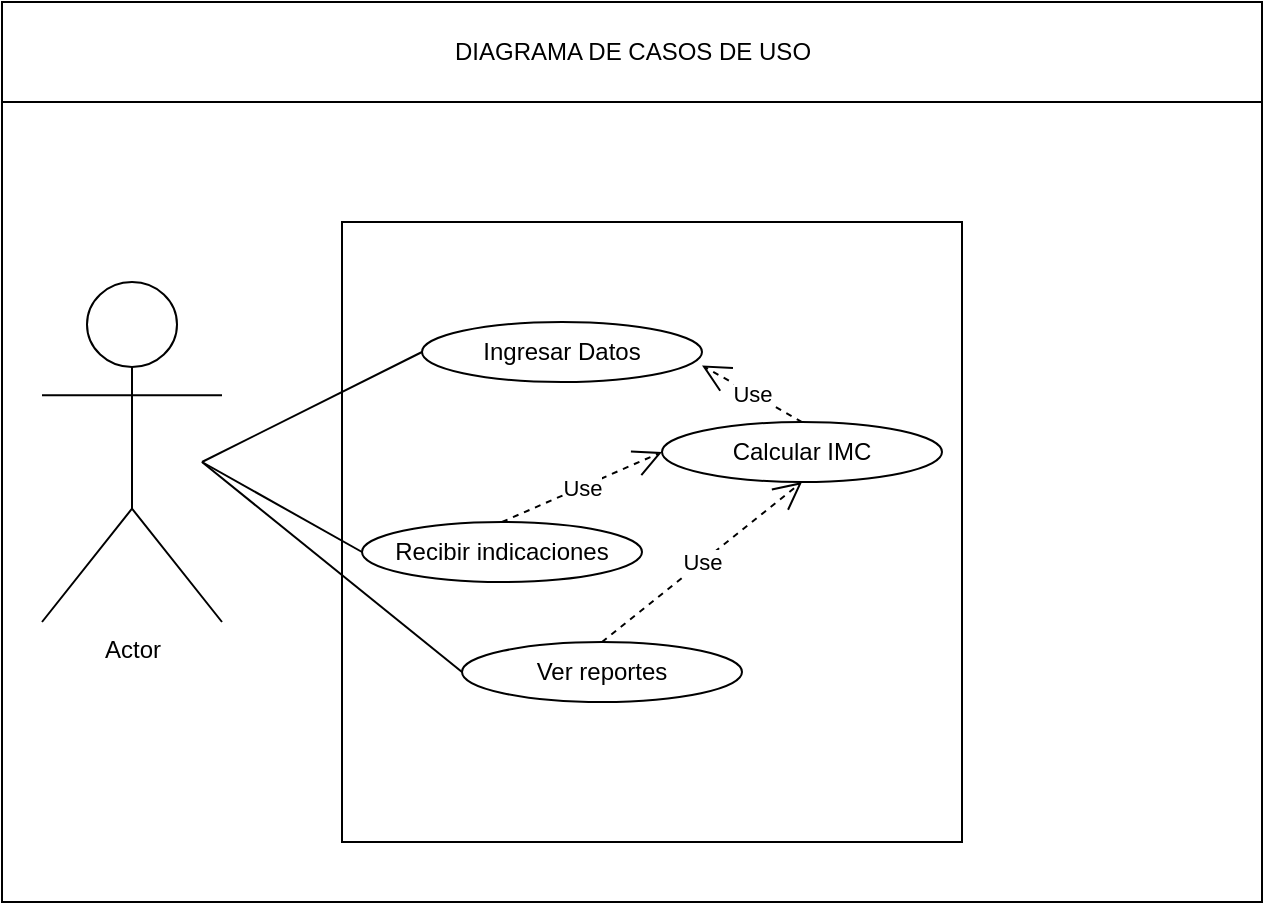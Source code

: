 <mxfile version="15.1.4" type="device"><diagram id="nOsIvL5W248uzxSkSCTY" name="Page-1"><mxGraphModel dx="571" dy="568" grid="1" gridSize="10" guides="1" tooltips="1" connect="1" arrows="1" fold="1" page="1" pageScale="1" pageWidth="827" pageHeight="1169" math="0" shadow="0"><root><mxCell id="0"/><mxCell id="1" parent="0"/><mxCell id="CqgmwtY47GR0zlgb0FI0-22" value="Object" style="html=1;" vertex="1" parent="1"><mxGeometry x="130" y="200" width="630" height="450" as="geometry"/></mxCell><mxCell id="CqgmwtY47GR0zlgb0FI0-1" value="Actor" style="shape=umlActor;verticalLabelPosition=bottom;verticalAlign=top;html=1;outlineConnect=0;" vertex="1" parent="1"><mxGeometry x="150" y="340" width="90" height="170" as="geometry"/></mxCell><mxCell id="CqgmwtY47GR0zlgb0FI0-2" value="" style="whiteSpace=wrap;html=1;aspect=fixed;" vertex="1" parent="1"><mxGeometry x="300" y="310" width="310" height="310" as="geometry"/></mxCell><mxCell id="CqgmwtY47GR0zlgb0FI0-3" value="Ingresar Datos" style="ellipse;whiteSpace=wrap;html=1;" vertex="1" parent="1"><mxGeometry x="340" y="360" width="140" height="30" as="geometry"/></mxCell><mxCell id="CqgmwtY47GR0zlgb0FI0-4" value="Calcular&amp;nbsp;&lt;span&gt;IMC&lt;/span&gt;" style="ellipse;whiteSpace=wrap;html=1;" vertex="1" parent="1"><mxGeometry x="460" y="410" width="140" height="30" as="geometry"/></mxCell><mxCell id="CqgmwtY47GR0zlgb0FI0-18" style="rounded=0;orthogonalLoop=1;jettySize=auto;html=1;exitX=0;exitY=0.5;exitDx=0;exitDy=0;endArrow=none;endFill=0;strokeColor=#000000;" edge="1" parent="1" source="CqgmwtY47GR0zlgb0FI0-5"><mxGeometry relative="1" as="geometry"><mxPoint x="230" y="430" as="targetPoint"/></mxGeometry></mxCell><mxCell id="CqgmwtY47GR0zlgb0FI0-5" value="Recibir indicaciones" style="ellipse;whiteSpace=wrap;html=1;" vertex="1" parent="1"><mxGeometry x="310" y="460" width="140" height="30" as="geometry"/></mxCell><mxCell id="CqgmwtY47GR0zlgb0FI0-6" value="Use" style="endArrow=open;endSize=12;dashed=1;html=1;exitX=0.5;exitY=0;exitDx=0;exitDy=0;entryX=1;entryY=0.725;entryDx=0;entryDy=0;entryPerimeter=0;" edge="1" parent="1" source="CqgmwtY47GR0zlgb0FI0-4" target="CqgmwtY47GR0zlgb0FI0-3"><mxGeometry width="160" relative="1" as="geometry"><mxPoint x="500" y="420" as="sourcePoint"/><mxPoint x="660" y="420" as="targetPoint"/></mxGeometry></mxCell><mxCell id="CqgmwtY47GR0zlgb0FI0-7" value="Ver reportes" style="ellipse;whiteSpace=wrap;html=1;" vertex="1" parent="1"><mxGeometry x="360" y="520" width="140" height="30" as="geometry"/></mxCell><mxCell id="CqgmwtY47GR0zlgb0FI0-8" value="Use" style="endArrow=open;endSize=12;dashed=1;html=1;exitX=0.5;exitY=0;exitDx=0;exitDy=0;entryX=0;entryY=0.5;entryDx=0;entryDy=0;" edge="1" parent="1" source="CqgmwtY47GR0zlgb0FI0-5" target="CqgmwtY47GR0zlgb0FI0-4"><mxGeometry width="160" relative="1" as="geometry"><mxPoint x="380" y="460" as="sourcePoint"/><mxPoint x="540" y="460" as="targetPoint"/></mxGeometry></mxCell><mxCell id="CqgmwtY47GR0zlgb0FI0-13" value="" style="endArrow=none;endFill=0;html=1;entryX=0;entryY=0.5;entryDx=0;entryDy=0;strokeColor=none;" edge="1" parent="1" target="CqgmwtY47GR0zlgb0FI0-3"><mxGeometry width="160" relative="1" as="geometry"><mxPoint x="250" y="400" as="sourcePoint"/><mxPoint x="390" y="540" as="targetPoint"/></mxGeometry></mxCell><mxCell id="CqgmwtY47GR0zlgb0FI0-16" value="" style="endArrow=none;endFill=0;endSize=12;html=1;strokeColor=#000000;entryX=0;entryY=0.5;entryDx=0;entryDy=0;" edge="1" parent="1" target="CqgmwtY47GR0zlgb0FI0-3"><mxGeometry width="160" relative="1" as="geometry"><mxPoint x="230" y="430" as="sourcePoint"/><mxPoint x="390" y="424.5" as="targetPoint"/></mxGeometry></mxCell><mxCell id="CqgmwtY47GR0zlgb0FI0-17" value="" style="endArrow=none;endFill=0;endSize=12;html=1;strokeColor=#000000;entryX=0;entryY=0.5;entryDx=0;entryDy=0;" edge="1" parent="1" target="CqgmwtY47GR0zlgb0FI0-7"><mxGeometry width="160" relative="1" as="geometry"><mxPoint x="230" y="430" as="sourcePoint"/><mxPoint x="350" y="385" as="targetPoint"/></mxGeometry></mxCell><mxCell id="CqgmwtY47GR0zlgb0FI0-19" value="Use" style="endArrow=open;endSize=12;dashed=1;html=1;strokeColor=#000000;exitX=0.5;exitY=0;exitDx=0;exitDy=0;entryX=0.5;entryY=1;entryDx=0;entryDy=0;" edge="1" parent="1" source="CqgmwtY47GR0zlgb0FI0-7" target="CqgmwtY47GR0zlgb0FI0-4"><mxGeometry width="160" relative="1" as="geometry"><mxPoint x="300" y="530" as="sourcePoint"/><mxPoint x="460" y="530" as="targetPoint"/></mxGeometry></mxCell><mxCell id="CqgmwtY47GR0zlgb0FI0-24" value="DIAGRAMA DE CASOS DE USO" style="html=1;" vertex="1" parent="1"><mxGeometry x="130" y="200" width="630" height="50" as="geometry"/></mxCell></root></mxGraphModel></diagram></mxfile>